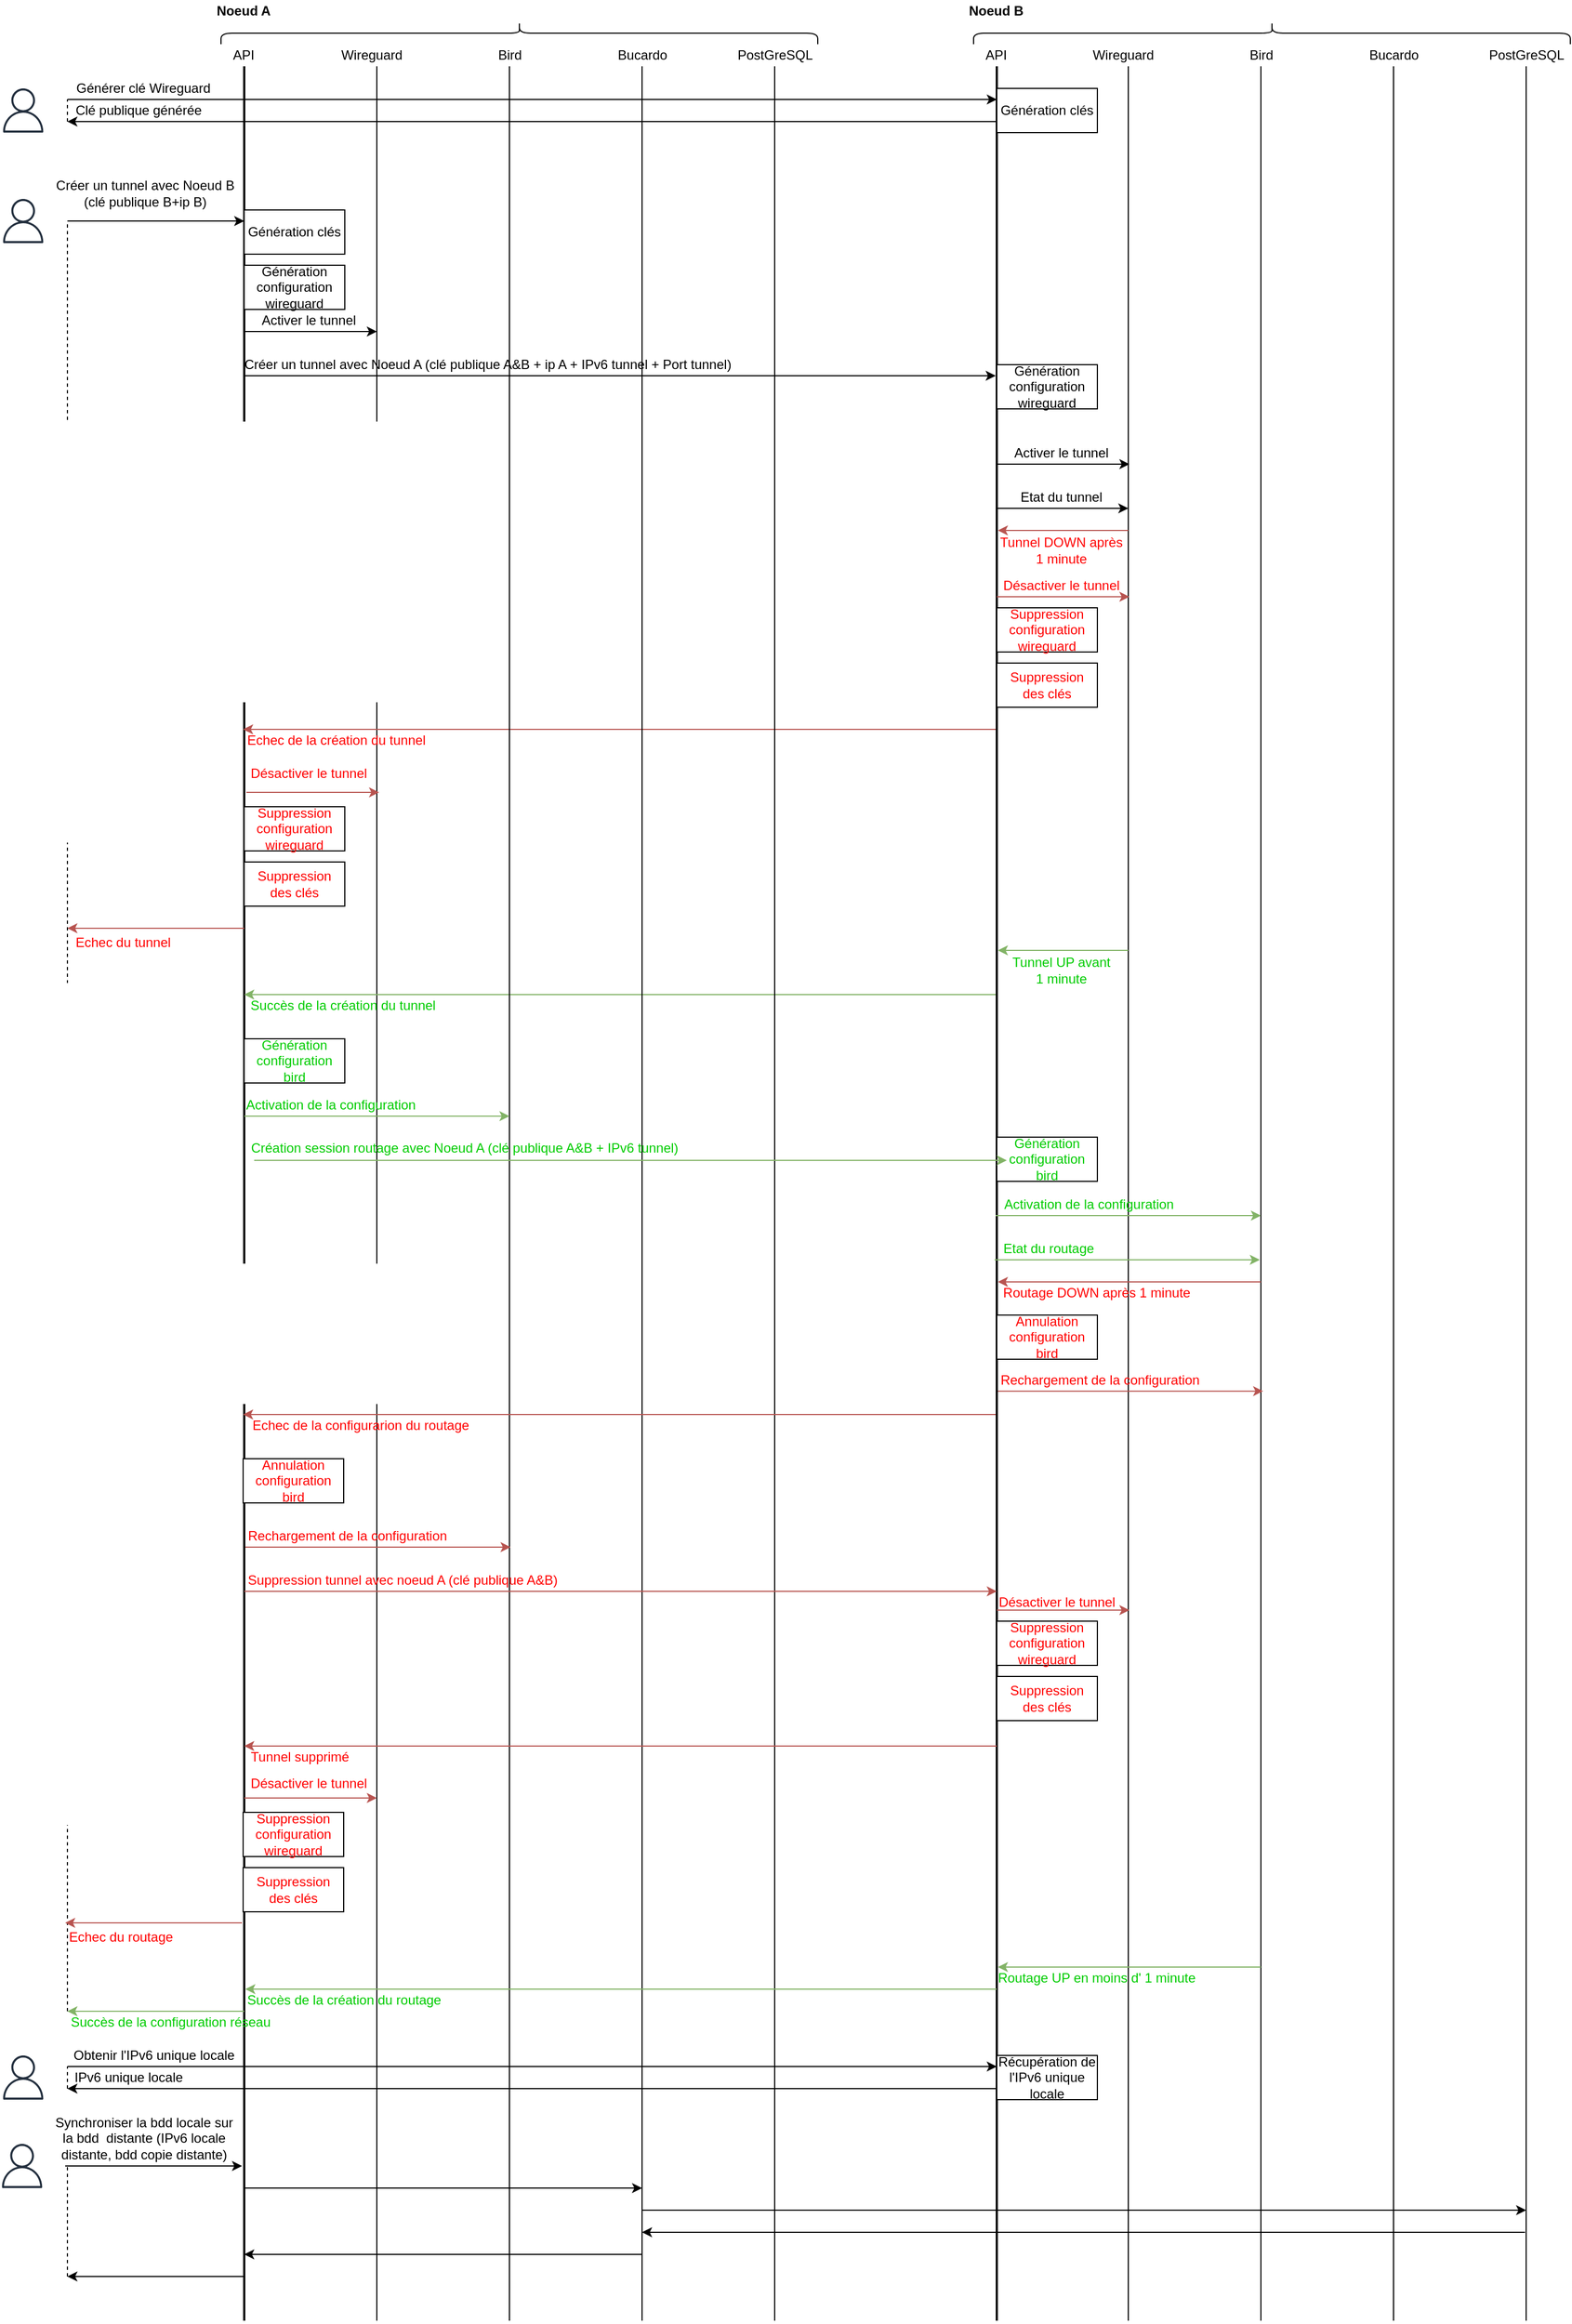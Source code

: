 <mxfile version="13.0.3" type="device"><diagram id="GiLs4CLbzADWT01XHsfX" name="Page-1"><mxGraphModel dx="813" dy="470" grid="1" gridSize="10" guides="1" tooltips="1" connect="1" arrows="1" fold="1" page="1" pageScale="1" pageWidth="827" pageHeight="1169" math="0" shadow="0"><root><mxCell id="0"/><mxCell id="1" parent="0"/><mxCell id="djgtZ-Qn1NAcU32r5bWl-1" value="" style="endArrow=none;html=1;fontSize=12;strokeWidth=2;" parent="1" edge="1"><mxGeometry width="50" height="50" relative="1" as="geometry"><mxPoint x="240" y="2240" as="sourcePoint"/><mxPoint x="240" y="200" as="targetPoint"/></mxGeometry></mxCell><mxCell id="djgtZ-Qn1NAcU32r5bWl-2" value="Noeud A" style="text;html=1;align=center;verticalAlign=middle;resizable=0;points=[];autosize=1;fontStyle=1" parent="1" vertex="1"><mxGeometry x="209" y="140" width="60" height="20" as="geometry"/></mxCell><mxCell id="djgtZ-Qn1NAcU32r5bWl-4" value="" style="outlineConnect=0;fontColor=#232F3E;gradientColor=none;fillColor=#232F3E;strokeColor=none;dashed=0;verticalLabelPosition=bottom;verticalAlign=top;align=center;html=1;fontSize=12;fontStyle=0;aspect=fixed;pointerEvents=1;shape=mxgraph.aws4.user;" parent="1" vertex="1"><mxGeometry x="20" y="220" width="40" height="40" as="geometry"/></mxCell><mxCell id="djgtZ-Qn1NAcU32r5bWl-5" value="" style="endArrow=classic;html=1;entryX=0;entryY=0.25;entryDx=0;entryDy=0;" parent="1" target="WnvkCEBikLJBzaFUXeIz-7" edge="1"><mxGeometry width="50" height="50" relative="1" as="geometry"><mxPoint x="80" y="230" as="sourcePoint"/><mxPoint x="520" y="230" as="targetPoint"/></mxGeometry></mxCell><mxCell id="djgtZ-Qn1NAcU32r5bWl-6" value="" style="endArrow=none;html=1;strokeWidth=2;" parent="1" edge="1"><mxGeometry width="50" height="50" relative="1" as="geometry"><mxPoint x="921" y="2240" as="sourcePoint"/><mxPoint x="921" y="200" as="targetPoint"/></mxGeometry></mxCell><mxCell id="djgtZ-Qn1NAcU32r5bWl-7" value="Noeud B" style="text;html=1;align=center;verticalAlign=middle;resizable=0;points=[];autosize=1;fontStyle=1" parent="1" vertex="1"><mxGeometry x="890" y="140" width="60" height="20" as="geometry"/></mxCell><mxCell id="djgtZ-Qn1NAcU32r5bWl-9" value="" style="shape=curlyBracket;whiteSpace=wrap;html=1;rounded=1;rotation=90;" parent="1" vertex="1"><mxGeometry x="479" y="-100" width="20" height="540" as="geometry"/></mxCell><mxCell id="djgtZ-Qn1NAcU32r5bWl-10" value="" style="shape=curlyBracket;whiteSpace=wrap;html=1;rounded=1;rotation=90;" parent="1" vertex="1"><mxGeometry x="1160" y="-100" width="20" height="540" as="geometry"/></mxCell><mxCell id="djgtZ-Qn1NAcU32r5bWl-11" value="API" style="text;html=1;align=center;verticalAlign=middle;resizable=0;points=[];autosize=1;fontSize=12;fontStyle=0" parent="1" vertex="1"><mxGeometry x="224" y="180" width="30" height="20" as="geometry"/></mxCell><mxCell id="djgtZ-Qn1NAcU32r5bWl-12" value="API" style="text;html=1;align=center;verticalAlign=middle;resizable=0;points=[];autosize=1;fontSize=12;fontStyle=0" parent="1" vertex="1"><mxGeometry x="905" y="180" width="30" height="20" as="geometry"/></mxCell><mxCell id="WnvkCEBikLJBzaFUXeIz-1" value="Générer clé Wireguard&amp;nbsp;" style="text;html=1;align=center;verticalAlign=middle;resizable=0;points=[];autosize=1;" parent="1" vertex="1"><mxGeometry x="80" y="210" width="140" height="20" as="geometry"/></mxCell><mxCell id="WnvkCEBikLJBzaFUXeIz-2" value="" style="endArrow=classic;html=1;" parent="1" edge="1"><mxGeometry width="50" height="50" relative="1" as="geometry"><mxPoint x="920" y="250" as="sourcePoint"/><mxPoint x="80" y="250" as="targetPoint"/></mxGeometry></mxCell><mxCell id="WnvkCEBikLJBzaFUXeIz-3" value="Clé publique générée" style="text;html=1;align=center;verticalAlign=middle;resizable=0;points=[];autosize=1;" parent="1" vertex="1"><mxGeometry x="79" y="230" width="130" height="20" as="geometry"/></mxCell><mxCell id="WnvkCEBikLJBzaFUXeIz-4" value="" style="outlineConnect=0;fontColor=#232F3E;gradientColor=none;fillColor=#232F3E;strokeColor=none;dashed=0;verticalLabelPosition=bottom;verticalAlign=top;align=center;html=1;fontSize=12;fontStyle=0;aspect=fixed;pointerEvents=1;shape=mxgraph.aws4.user;" parent="1" vertex="1"><mxGeometry x="20" y="320" width="40" height="40" as="geometry"/></mxCell><mxCell id="WnvkCEBikLJBzaFUXeIz-5" value="" style="endArrow=classic;html=1;" parent="1" edge="1"><mxGeometry width="50" height="50" relative="1" as="geometry"><mxPoint x="80" y="340" as="sourcePoint"/><mxPoint x="240" y="340" as="targetPoint"/></mxGeometry></mxCell><mxCell id="WnvkCEBikLJBzaFUXeIz-6" value="Créer un tunnel avec Noeud B&lt;br&gt;(clé publique B+ip B)" style="text;html=1;align=center;verticalAlign=middle;resizable=0;points=[];autosize=1;" parent="1" vertex="1"><mxGeometry x="60" y="300" width="180" height="30" as="geometry"/></mxCell><mxCell id="WnvkCEBikLJBzaFUXeIz-7" value="Génération clés" style="rounded=0;whiteSpace=wrap;html=1;" parent="1" vertex="1"><mxGeometry x="921" y="220" width="91" height="40" as="geometry"/></mxCell><mxCell id="WnvkCEBikLJBzaFUXeIz-10" value="Génération clés" style="rounded=0;whiteSpace=wrap;html=1;" parent="1" vertex="1"><mxGeometry x="240" y="330" width="91" height="40" as="geometry"/></mxCell><mxCell id="WnvkCEBikLJBzaFUXeIz-12" value="" style="endArrow=none;html=1;fontSize=12;strokeWidth=1;" parent="1" edge="1"><mxGeometry width="50" height="50" relative="1" as="geometry"><mxPoint x="360" y="2240" as="sourcePoint"/><mxPoint x="360" y="200" as="targetPoint"/></mxGeometry></mxCell><mxCell id="WnvkCEBikLJBzaFUXeIz-13" value="Génération configuration wireguard" style="rounded=0;whiteSpace=wrap;html=1;" parent="1" vertex="1"><mxGeometry x="240" y="380" width="91" height="40" as="geometry"/></mxCell><mxCell id="WnvkCEBikLJBzaFUXeIz-14" value="Wireguard" style="text;html=1;align=center;verticalAlign=middle;resizable=0;points=[];autosize=1;" parent="1" vertex="1"><mxGeometry x="320" y="180" width="70" height="20" as="geometry"/></mxCell><mxCell id="WnvkCEBikLJBzaFUXeIz-15" value="" style="endArrow=classic;html=1;strokeWidth=1;" parent="1" edge="1"><mxGeometry width="50" height="50" relative="1" as="geometry"><mxPoint x="240" y="440" as="sourcePoint"/><mxPoint x="360" y="440" as="targetPoint"/></mxGeometry></mxCell><mxCell id="WnvkCEBikLJBzaFUXeIz-16" value="Activer le tunnel" style="text;html=1;align=center;verticalAlign=middle;resizable=0;points=[];autosize=1;" parent="1" vertex="1"><mxGeometry x="248" y="420" width="100" height="20" as="geometry"/></mxCell><mxCell id="WnvkCEBikLJBzaFUXeIz-17" value="" style="endArrow=classic;html=1;strokeWidth=1;" parent="1" edge="1"><mxGeometry width="50" height="50" relative="1" as="geometry"><mxPoint x="241" y="480" as="sourcePoint"/><mxPoint x="920" y="480" as="targetPoint"/></mxGeometry></mxCell><mxCell id="WnvkCEBikLJBzaFUXeIz-18" value="Créer un tunnel avec Noeud A (clé publique A&amp;amp;B + ip A + IPv6 tunnel + Port tunnel)" style="text;html=1;align=center;verticalAlign=middle;resizable=0;points=[];autosize=1;" parent="1" vertex="1"><mxGeometry x="230" y="460" width="460" height="20" as="geometry"/></mxCell><mxCell id="WnvkCEBikLJBzaFUXeIz-19" value="Génération configuration wireguard" style="rounded=0;whiteSpace=wrap;html=1;" parent="1" vertex="1"><mxGeometry x="921" y="470" width="91" height="40" as="geometry"/></mxCell><mxCell id="WnvkCEBikLJBzaFUXeIz-20" value="" style="endArrow=classic;html=1;strokeWidth=1;" parent="1" edge="1"><mxGeometry width="50" height="50" relative="1" as="geometry"><mxPoint x="921" y="560" as="sourcePoint"/><mxPoint x="1041" y="560" as="targetPoint"/></mxGeometry></mxCell><mxCell id="WnvkCEBikLJBzaFUXeIz-21" value="Activer le tunnel" style="text;html=1;align=center;verticalAlign=middle;resizable=0;points=[];autosize=1;" parent="1" vertex="1"><mxGeometry x="929" y="540" width="100" height="20" as="geometry"/></mxCell><mxCell id="WnvkCEBikLJBzaFUXeIz-23" value="" style="endArrow=none;html=1;fontSize=12;strokeWidth=1;" parent="1" edge="1"><mxGeometry width="50" height="50" relative="1" as="geometry"><mxPoint x="1040" y="2240" as="sourcePoint"/><mxPoint x="1040" y="200" as="targetPoint"/></mxGeometry></mxCell><mxCell id="WnvkCEBikLJBzaFUXeIz-24" value="Wireguard" style="text;html=1;align=center;verticalAlign=middle;resizable=0;points=[];autosize=1;" parent="1" vertex="1"><mxGeometry x="1000" y="180" width="70" height="20" as="geometry"/></mxCell><mxCell id="WnvkCEBikLJBzaFUXeIz-25" value="" style="endArrow=classic;html=1;strokeWidth=1;" parent="1" edge="1"><mxGeometry width="50" height="50" relative="1" as="geometry"><mxPoint x="921" y="600" as="sourcePoint"/><mxPoint x="1040" y="600" as="targetPoint"/></mxGeometry></mxCell><mxCell id="WnvkCEBikLJBzaFUXeIz-26" value="Etat du tunnel" style="text;html=1;align=center;verticalAlign=middle;resizable=0;points=[];autosize=1;" parent="1" vertex="1"><mxGeometry x="934" y="580" width="90" height="20" as="geometry"/></mxCell><mxCell id="WnvkCEBikLJBzaFUXeIz-27" value="" style="endArrow=classic;html=1;strokeWidth=1;fillColor=#f8cecc;strokeColor=#b85450;" parent="1" edge="1"><mxGeometry width="50" height="50" relative="1" as="geometry"><mxPoint x="1040" y="620" as="sourcePoint"/><mxPoint x="922" y="620" as="targetPoint"/></mxGeometry></mxCell><mxCell id="WnvkCEBikLJBzaFUXeIz-28" value="Tunnel DOWN après&lt;br&gt;1 minute" style="text;html=1;align=center;verticalAlign=middle;resizable=0;points=[];autosize=1;fontColor=#FF0000;" parent="1" vertex="1"><mxGeometry x="914" y="623" width="130" height="30" as="geometry"/></mxCell><mxCell id="WnvkCEBikLJBzaFUXeIz-30" value="&lt;font color=&quot;#ff0000&quot;&gt;Suppression configuration wireguard&lt;/font&gt;" style="rounded=0;whiteSpace=wrap;html=1;" parent="1" vertex="1"><mxGeometry x="921" y="690" width="91" height="40" as="geometry"/></mxCell><mxCell id="WnvkCEBikLJBzaFUXeIz-31" value="" style="endArrow=classic;html=1;strokeWidth=1;fillColor=#f8cecc;strokeColor=#b85450;" parent="1" edge="1"><mxGeometry width="50" height="50" relative="1" as="geometry"><mxPoint x="921" y="680" as="sourcePoint"/><mxPoint x="1041" y="680" as="targetPoint"/></mxGeometry></mxCell><mxCell id="WnvkCEBikLJBzaFUXeIz-32" value="Désactiver le tunnel" style="text;html=1;align=center;verticalAlign=middle;resizable=0;points=[];autosize=1;fontColor=#FF0000;" parent="1" vertex="1"><mxGeometry x="919" y="660" width="120" height="20" as="geometry"/></mxCell><mxCell id="WnvkCEBikLJBzaFUXeIz-34" value="" style="endArrow=classic;html=1;strokeWidth=1;fontColor=#FF0000;fillColor=#f8cecc;strokeColor=#b85450;" parent="1" edge="1"><mxGeometry width="50" height="50" relative="1" as="geometry"><mxPoint x="920" y="800" as="sourcePoint"/><mxPoint x="239" y="800" as="targetPoint"/></mxGeometry></mxCell><mxCell id="WnvkCEBikLJBzaFUXeIz-35" value="Echec de la création du tunnel" style="text;html=1;align=center;verticalAlign=middle;resizable=0;points=[];autosize=1;fontColor=#FF0000;" parent="1" vertex="1"><mxGeometry x="233" y="800" width="180" height="20" as="geometry"/></mxCell><mxCell id="WnvkCEBikLJBzaFUXeIz-37" value="" style="endArrow=none;dashed=1;html=1;strokeWidth=1;fontColor=#FF0000;exitX=0.035;exitY=0;exitDx=0;exitDy=0;exitPerimeter=0;" parent="1" source="WnvkCEBikLJBzaFUXeIz-105" edge="1"><mxGeometry width="50" height="50" relative="1" as="geometry"><mxPoint x="80" y="2002.353" as="sourcePoint"/><mxPoint x="80" y="340" as="targetPoint"/></mxGeometry></mxCell><mxCell id="WnvkCEBikLJBzaFUXeIz-38" value="" style="endArrow=none;dashed=1;html=1;strokeWidth=1;fontColor=#FF0000;" parent="1" edge="1"><mxGeometry width="50" height="50" relative="1" as="geometry"><mxPoint x="80" y="250" as="sourcePoint"/><mxPoint x="80" y="230" as="targetPoint"/></mxGeometry></mxCell><mxCell id="WnvkCEBikLJBzaFUXeIz-40" value="&lt;font color=&quot;#ff0000&quot;&gt;Suppression des clés&lt;/font&gt;" style="rounded=0;whiteSpace=wrap;html=1;" parent="1" vertex="1"><mxGeometry x="921" y="740" width="91" height="40" as="geometry"/></mxCell><mxCell id="WnvkCEBikLJBzaFUXeIz-41" value="" style="endArrow=classic;html=1;strokeWidth=1;fillColor=#f8cecc;strokeColor=#b85450;" parent="1" edge="1"><mxGeometry width="50" height="50" relative="1" as="geometry"><mxPoint x="242" y="857" as="sourcePoint"/><mxPoint x="362" y="857" as="targetPoint"/></mxGeometry></mxCell><mxCell id="WnvkCEBikLJBzaFUXeIz-42" value="Désactiver le tunnel" style="text;html=1;align=center;verticalAlign=middle;resizable=0;points=[];autosize=1;fontColor=#FF0000;" parent="1" vertex="1"><mxGeometry x="238" y="830" width="120" height="20" as="geometry"/></mxCell><mxCell id="WnvkCEBikLJBzaFUXeIz-43" value="&lt;font color=&quot;#ff0000&quot;&gt;Suppression configuration wireguard&lt;/font&gt;" style="rounded=0;whiteSpace=wrap;html=1;" parent="1" vertex="1"><mxGeometry x="240" y="870" width="91" height="40" as="geometry"/></mxCell><mxCell id="WnvkCEBikLJBzaFUXeIz-44" value="&lt;font color=&quot;#ff0000&quot;&gt;Suppression des clés&lt;/font&gt;" style="rounded=0;whiteSpace=wrap;html=1;" parent="1" vertex="1"><mxGeometry x="240" y="920" width="91" height="40" as="geometry"/></mxCell><mxCell id="WnvkCEBikLJBzaFUXeIz-45" value="" style="endArrow=classic;html=1;strokeWidth=1;fontColor=#FF0000;fillColor=#f8cecc;strokeColor=#b85450;" parent="1" edge="1"><mxGeometry width="50" height="50" relative="1" as="geometry"><mxPoint x="240" y="980" as="sourcePoint"/><mxPoint x="80" y="980" as="targetPoint"/></mxGeometry></mxCell><mxCell id="WnvkCEBikLJBzaFUXeIz-46" value="Echec du tunnel" style="text;html=1;align=center;verticalAlign=middle;resizable=0;points=[];autosize=1;fontColor=#FF0000;" parent="1" vertex="1"><mxGeometry x="80" y="983" width="100" height="20" as="geometry"/></mxCell><mxCell id="WnvkCEBikLJBzaFUXeIz-47" value="" style="endArrow=classic;html=1;strokeWidth=1;fillColor=#d5e8d4;strokeColor=#82b366;" parent="1" edge="1"><mxGeometry width="50" height="50" relative="1" as="geometry"><mxPoint x="1040" y="1000" as="sourcePoint"/><mxPoint x="922" y="1000" as="targetPoint"/></mxGeometry></mxCell><mxCell id="WnvkCEBikLJBzaFUXeIz-48" value="Tunnel UP avant&lt;br&gt;1 minute" style="text;html=1;align=center;verticalAlign=middle;resizable=0;points=[];autosize=1;fontColor=#00CC00;" parent="1" vertex="1"><mxGeometry x="929" y="1003" width="100" height="30" as="geometry"/></mxCell><mxCell id="WnvkCEBikLJBzaFUXeIz-49" value="" style="endArrow=classic;html=1;strokeWidth=1;fillColor=#d5e8d4;strokeColor=#82b366;" parent="1" edge="1"><mxGeometry width="50" height="50" relative="1" as="geometry"><mxPoint x="920" y="1040" as="sourcePoint"/><mxPoint x="240" y="1040" as="targetPoint"/></mxGeometry></mxCell><mxCell id="WnvkCEBikLJBzaFUXeIz-50" value="Succès de la création du tunnel" style="text;html=1;align=center;verticalAlign=middle;resizable=0;points=[];autosize=1;fontColor=#00CC00;" parent="1" vertex="1"><mxGeometry x="239" y="1040" width="180" height="20" as="geometry"/></mxCell><mxCell id="WnvkCEBikLJBzaFUXeIz-51" value="" style="endArrow=none;html=1;fontSize=12;strokeWidth=1;" parent="1" edge="1"><mxGeometry width="50" height="50" relative="1" as="geometry"><mxPoint x="480" y="2240" as="sourcePoint"/><mxPoint x="480" y="200" as="targetPoint"/></mxGeometry></mxCell><mxCell id="WnvkCEBikLJBzaFUXeIz-52" value="Bird" style="text;html=1;align=center;verticalAlign=middle;resizable=0;points=[];autosize=1;" parent="1" vertex="1"><mxGeometry x="460" y="180" width="40" height="20" as="geometry"/></mxCell><mxCell id="WnvkCEBikLJBzaFUXeIz-53" value="" style="endArrow=none;html=1;fontSize=12;strokeWidth=1;" parent="1" edge="1"><mxGeometry width="50" height="50" relative="1" as="geometry"><mxPoint x="600" y="2240" as="sourcePoint"/><mxPoint x="600" y="200" as="targetPoint"/></mxGeometry></mxCell><mxCell id="WnvkCEBikLJBzaFUXeIz-54" value="Bucardo" style="text;html=1;align=center;verticalAlign=middle;resizable=0;points=[];autosize=1;" parent="1" vertex="1"><mxGeometry x="570" y="180" width="60" height="20" as="geometry"/></mxCell><mxCell id="WnvkCEBikLJBzaFUXeIz-55" value="" style="endArrow=none;html=1;fontSize=12;strokeWidth=1;" parent="1" edge="1"><mxGeometry width="50" height="50" relative="1" as="geometry"><mxPoint x="720" y="2240" as="sourcePoint"/><mxPoint x="720" y="200" as="targetPoint"/></mxGeometry></mxCell><mxCell id="WnvkCEBikLJBzaFUXeIz-56" value="PostGreSQL" style="text;html=1;align=center;verticalAlign=middle;resizable=0;points=[];autosize=1;" parent="1" vertex="1"><mxGeometry x="680" y="180" width="80" height="20" as="geometry"/></mxCell><mxCell id="WnvkCEBikLJBzaFUXeIz-57" value="" style="endArrow=none;html=1;fontSize=12;strokeWidth=1;" parent="1" edge="1"><mxGeometry width="50" height="50" relative="1" as="geometry"><mxPoint x="1160" y="2240" as="sourcePoint"/><mxPoint x="1160" y="200" as="targetPoint"/></mxGeometry></mxCell><mxCell id="WnvkCEBikLJBzaFUXeIz-58" value="Bird" style="text;html=1;align=center;verticalAlign=middle;resizable=0;points=[];autosize=1;" parent="1" vertex="1"><mxGeometry x="1140" y="180" width="40" height="20" as="geometry"/></mxCell><mxCell id="WnvkCEBikLJBzaFUXeIz-59" value="" style="endArrow=none;html=1;fontSize=12;strokeWidth=1;" parent="1" edge="1"><mxGeometry width="50" height="50" relative="1" as="geometry"><mxPoint x="1280" y="2240" as="sourcePoint"/><mxPoint x="1280" y="200" as="targetPoint"/></mxGeometry></mxCell><mxCell id="WnvkCEBikLJBzaFUXeIz-60" value="Bucardo" style="text;html=1;align=center;verticalAlign=middle;resizable=0;points=[];autosize=1;" parent="1" vertex="1"><mxGeometry x="1250" y="180" width="60" height="20" as="geometry"/></mxCell><mxCell id="WnvkCEBikLJBzaFUXeIz-61" value="" style="endArrow=none;html=1;fontSize=12;strokeWidth=1;" parent="1" edge="1"><mxGeometry width="50" height="50" relative="1" as="geometry"><mxPoint x="1400" y="2240" as="sourcePoint"/><mxPoint x="1400" y="200" as="targetPoint"/></mxGeometry></mxCell><mxCell id="WnvkCEBikLJBzaFUXeIz-62" value="PostGreSQL" style="text;html=1;align=center;verticalAlign=middle;resizable=0;points=[];autosize=1;" parent="1" vertex="1"><mxGeometry x="1360" y="180" width="80" height="20" as="geometry"/></mxCell><mxCell id="WnvkCEBikLJBzaFUXeIz-63" value="Génération configuration bird" style="rounded=0;whiteSpace=wrap;html=1;fontColor=#00CC00;" parent="1" vertex="1"><mxGeometry x="240" y="1080" width="91" height="40" as="geometry"/></mxCell><mxCell id="WnvkCEBikLJBzaFUXeIz-64" value="" style="endArrow=classic;html=1;strokeWidth=1;fontColor=#00CC00;fillColor=#d5e8d4;strokeColor=#82b366;" parent="1" edge="1"><mxGeometry width="50" height="50" relative="1" as="geometry"><mxPoint x="240" y="1150" as="sourcePoint"/><mxPoint x="480" y="1150" as="targetPoint"/><Array as="points"><mxPoint x="360" y="1150"/></Array></mxGeometry></mxCell><mxCell id="WnvkCEBikLJBzaFUXeIz-65" value="Activation de la configuration" style="text;html=1;align=center;verticalAlign=middle;resizable=0;points=[];autosize=1;fontColor=#00CC00;" parent="1" vertex="1"><mxGeometry x="233" y="1130" width="170" height="20" as="geometry"/></mxCell><mxCell id="WnvkCEBikLJBzaFUXeIz-67" value="" style="endArrow=classic;html=1;strokeWidth=1;fontColor=#00CC00;fillColor=#f8cecc;strokeColor=#b85450;" parent="1" edge="1"><mxGeometry width="50" height="50" relative="1" as="geometry"><mxPoint x="240" y="1580" as="sourcePoint"/><mxPoint x="921" y="1580" as="targetPoint"/><Array as="points"><mxPoint x="360" y="1580"/></Array></mxGeometry></mxCell><mxCell id="WnvkCEBikLJBzaFUXeIz-68" value="Création session routage avec Noeud A (clé publique A&amp;amp;B + IPv6 tunnel)" style="text;html=1;align=center;verticalAlign=middle;resizable=0;points=[];autosize=1;fontColor=#00CC00;" parent="1" vertex="1"><mxGeometry x="239" y="1169" width="400" height="20" as="geometry"/></mxCell><mxCell id="WnvkCEBikLJBzaFUXeIz-69" value="Génération configuration bird" style="rounded=0;whiteSpace=wrap;html=1;fontColor=#00CC00;" parent="1" vertex="1"><mxGeometry x="921" y="1169" width="91" height="40" as="geometry"/></mxCell><mxCell id="WnvkCEBikLJBzaFUXeIz-70" value="" style="endArrow=classic;html=1;strokeWidth=1;fontColor=#00CC00;fillColor=#d5e8d4;strokeColor=#82b366;" parent="1" edge="1"><mxGeometry width="50" height="50" relative="1" as="geometry"><mxPoint x="920" y="1240" as="sourcePoint"/><mxPoint x="1160" y="1240" as="targetPoint"/><Array as="points"><mxPoint x="1040" y="1240"/></Array></mxGeometry></mxCell><mxCell id="WnvkCEBikLJBzaFUXeIz-71" value="Activation de la configuration" style="text;html=1;align=center;verticalAlign=middle;resizable=0;points=[];autosize=1;fontColor=#00CC00;" parent="1" vertex="1"><mxGeometry x="919" y="1220" width="170" height="20" as="geometry"/></mxCell><mxCell id="WnvkCEBikLJBzaFUXeIz-72" value="Etat du routage" style="text;html=1;align=left;verticalAlign=middle;resizable=0;points=[];autosize=1;fontColor=#00CC00;" parent="1" vertex="1"><mxGeometry x="925" y="1260" width="100" height="20" as="geometry"/></mxCell><mxCell id="WnvkCEBikLJBzaFUXeIz-73" value="" style="endArrow=classic;html=1;strokeWidth=1;fontColor=#00CC00;fillColor=#d5e8d4;strokeColor=#82b366;" parent="1" edge="1"><mxGeometry width="50" height="50" relative="1" as="geometry"><mxPoint x="919" y="1280" as="sourcePoint"/><mxPoint x="1159.0" y="1280" as="targetPoint"/><Array as="points"><mxPoint x="1039" y="1280"/></Array></mxGeometry></mxCell><mxCell id="WnvkCEBikLJBzaFUXeIz-75" value="" style="endArrow=classic;html=1;strokeWidth=1;fillColor=#f8cecc;strokeColor=#b85450;" parent="1" edge="1"><mxGeometry width="50" height="50" relative="1" as="geometry"><mxPoint x="1160" y="1300" as="sourcePoint"/><mxPoint x="922" y="1300" as="targetPoint"/></mxGeometry></mxCell><mxCell id="WnvkCEBikLJBzaFUXeIz-76" value="Routage DOWN après 1 minute" style="text;html=1;align=center;verticalAlign=middle;resizable=0;points=[];autosize=1;fontColor=#FF0000;" parent="1" vertex="1"><mxGeometry x="921" y="1300" width="180" height="20" as="geometry"/></mxCell><mxCell id="WnvkCEBikLJBzaFUXeIz-77" value="&lt;font color=&quot;#ff0000&quot;&gt;Annulation configuration bird&lt;/font&gt;" style="rounded=0;whiteSpace=wrap;html=1;" parent="1" vertex="1"><mxGeometry x="921" y="1330" width="91" height="40" as="geometry"/></mxCell><mxCell id="WnvkCEBikLJBzaFUXeIz-78" value="" style="endArrow=classic;html=1;strokeWidth=1;fontColor=#FF0000;fillColor=#f8cecc;strokeColor=#b85450;" parent="1" edge="1"><mxGeometry width="50" height="50" relative="1" as="geometry"><mxPoint x="920" y="1420" as="sourcePoint"/><mxPoint x="239" y="1420" as="targetPoint"/></mxGeometry></mxCell><mxCell id="WnvkCEBikLJBzaFUXeIz-79" value="Echec de la configurarion du routage" style="text;html=1;align=center;verticalAlign=middle;resizable=0;points=[];autosize=1;fontColor=#FF0000;" parent="1" vertex="1"><mxGeometry x="240" y="1420" width="210" height="20" as="geometry"/></mxCell><mxCell id="WnvkCEBikLJBzaFUXeIz-80" value="" style="endArrow=classic;html=1;strokeWidth=1;fontColor=#00CC00;fillColor=#f8cecc;strokeColor=#b85450;" parent="1" edge="1"><mxGeometry width="50" height="50" relative="1" as="geometry"><mxPoint x="922" y="1398.82" as="sourcePoint"/><mxPoint x="1162.0" y="1398.82" as="targetPoint"/><Array as="points"><mxPoint x="1042" y="1398.82"/></Array></mxGeometry></mxCell><mxCell id="WnvkCEBikLJBzaFUXeIz-81" value="&lt;font color=&quot;#ff0000&quot;&gt;Rechargement de la configuration&lt;/font&gt;" style="text;html=1;align=center;verticalAlign=middle;resizable=0;points=[];autosize=1;fontColor=#00CC00;" parent="1" vertex="1"><mxGeometry x="914" y="1378.82" width="200" height="20" as="geometry"/></mxCell><mxCell id="WnvkCEBikLJBzaFUXeIz-82" value="&lt;font color=&quot;#ff0000&quot;&gt;Annulation configuration bird&lt;/font&gt;" style="rounded=0;whiteSpace=wrap;html=1;" parent="1" vertex="1"><mxGeometry x="239" y="1460" width="91" height="40" as="geometry"/></mxCell><mxCell id="WnvkCEBikLJBzaFUXeIz-83" value="" style="endArrow=classic;html=1;strokeWidth=1;fontColor=#00CC00;fillColor=#f8cecc;strokeColor=#b85450;" parent="1" edge="1"><mxGeometry width="50" height="50" relative="1" as="geometry"><mxPoint x="241" y="1540.0" as="sourcePoint"/><mxPoint x="481.0" y="1540.0" as="targetPoint"/><Array as="points"><mxPoint x="361" y="1540"/></Array></mxGeometry></mxCell><mxCell id="WnvkCEBikLJBzaFUXeIz-84" value="&lt;font color=&quot;#ff0000&quot;&gt;Rechargement de la configuration&lt;/font&gt;" style="text;html=1;align=center;verticalAlign=middle;resizable=0;points=[];autosize=1;fontColor=#00CC00;" parent="1" vertex="1"><mxGeometry x="233" y="1520" width="200" height="20" as="geometry"/></mxCell><mxCell id="WnvkCEBikLJBzaFUXeIz-85" value="" style="endArrow=classic;html=1;strokeWidth=1;fontColor=#00CC00;fillColor=#d5e8d4;strokeColor=#82b366;" parent="1" edge="1"><mxGeometry width="50" height="50" relative="1" as="geometry"><mxPoint x="249" y="1190" as="sourcePoint"/><mxPoint x="930" y="1190" as="targetPoint"/><Array as="points"><mxPoint x="369" y="1190"/></Array></mxGeometry></mxCell><mxCell id="WnvkCEBikLJBzaFUXeIz-86" value="&lt;font color=&quot;#ff0000&quot;&gt;Suppression tunnel avec noeud A (clé publique A&amp;amp;B)&lt;/font&gt;" style="text;html=1;align=center;verticalAlign=middle;resizable=0;points=[];autosize=1;fontColor=#00CC00;" parent="1" vertex="1"><mxGeometry x="233" y="1560" width="300" height="20" as="geometry"/></mxCell><mxCell id="WnvkCEBikLJBzaFUXeIz-88" value="&lt;font color=&quot;#ff0000&quot;&gt;Suppression configuration wireguard&lt;/font&gt;" style="rounded=0;whiteSpace=wrap;html=1;" parent="1" vertex="1"><mxGeometry x="921" y="1607" width="91" height="40" as="geometry"/></mxCell><mxCell id="WnvkCEBikLJBzaFUXeIz-89" value="" style="endArrow=classic;html=1;strokeWidth=1;fillColor=#f8cecc;strokeColor=#b85450;" parent="1" edge="1"><mxGeometry width="50" height="50" relative="1" as="geometry"><mxPoint x="921" y="1597" as="sourcePoint"/><mxPoint x="1041" y="1597" as="targetPoint"/></mxGeometry></mxCell><mxCell id="WnvkCEBikLJBzaFUXeIz-90" value="Désactiver le tunnel" style="text;html=1;align=center;verticalAlign=middle;resizable=0;points=[];autosize=1;fontColor=#FF0000;" parent="1" vertex="1"><mxGeometry x="915" y="1580" width="120" height="20" as="geometry"/></mxCell><mxCell id="WnvkCEBikLJBzaFUXeIz-91" value="&lt;font color=&quot;#ff0000&quot;&gt;Suppression des clés&lt;/font&gt;" style="rounded=0;whiteSpace=wrap;html=1;" parent="1" vertex="1"><mxGeometry x="921" y="1657" width="91" height="40" as="geometry"/></mxCell><mxCell id="WnvkCEBikLJBzaFUXeIz-92" value="" style="endArrow=classic;html=1;strokeWidth=1;fontColor=#FF0000;fillColor=#f8cecc;strokeColor=#b85450;" parent="1" edge="1"><mxGeometry width="50" height="50" relative="1" as="geometry"><mxPoint x="921" y="1720" as="sourcePoint"/><mxPoint x="240" y="1720" as="targetPoint"/></mxGeometry></mxCell><mxCell id="WnvkCEBikLJBzaFUXeIz-93" value="Tunnel supprimé" style="text;html=1;align=center;verticalAlign=middle;resizable=0;points=[];autosize=1;fontColor=#FF0000;" parent="1" vertex="1"><mxGeometry x="240" y="1720" width="100" height="20" as="geometry"/></mxCell><mxCell id="WnvkCEBikLJBzaFUXeIz-94" value="" style="endArrow=classic;html=1;strokeWidth=1;fillColor=#f8cecc;strokeColor=#b85450;" parent="1" edge="1"><mxGeometry width="50" height="50" relative="1" as="geometry"><mxPoint x="240" y="1767" as="sourcePoint"/><mxPoint x="360" y="1767" as="targetPoint"/></mxGeometry></mxCell><mxCell id="WnvkCEBikLJBzaFUXeIz-95" value="Désactiver le tunnel" style="text;html=1;align=center;verticalAlign=middle;resizable=0;points=[];autosize=1;fontColor=#FF0000;" parent="1" vertex="1"><mxGeometry x="238" y="1744" width="120" height="20" as="geometry"/></mxCell><mxCell id="WnvkCEBikLJBzaFUXeIz-96" value="&lt;font color=&quot;#ff0000&quot;&gt;Suppression configuration wireguard&lt;/font&gt;" style="rounded=0;whiteSpace=wrap;html=1;" parent="1" vertex="1"><mxGeometry x="239" y="1780" width="91" height="40" as="geometry"/></mxCell><mxCell id="WnvkCEBikLJBzaFUXeIz-97" value="&lt;font color=&quot;#ff0000&quot;&gt;Suppression des clés&lt;/font&gt;" style="rounded=0;whiteSpace=wrap;html=1;" parent="1" vertex="1"><mxGeometry x="239" y="1830" width="91" height="40" as="geometry"/></mxCell><mxCell id="WnvkCEBikLJBzaFUXeIz-98" value="" style="endArrow=classic;html=1;strokeWidth=1;fontColor=#FF0000;fillColor=#f8cecc;strokeColor=#b85450;" parent="1" edge="1"><mxGeometry width="50" height="50" relative="1" as="geometry"><mxPoint x="238" y="1880" as="sourcePoint"/><mxPoint x="78" y="1880" as="targetPoint"/></mxGeometry></mxCell><mxCell id="WnvkCEBikLJBzaFUXeIz-99" value="Echec du routage" style="text;html=1;align=center;verticalAlign=middle;resizable=0;points=[];autosize=1;fontColor=#FF0000;" parent="1" vertex="1"><mxGeometry x="73" y="1883" width="110" height="20" as="geometry"/></mxCell><mxCell id="WnvkCEBikLJBzaFUXeIz-100" value="" style="endArrow=classic;html=1;strokeWidth=1;fillColor=#d5e8d4;strokeColor=#82b366;" parent="1" edge="1"><mxGeometry width="50" height="50" relative="1" as="geometry"><mxPoint x="1160.0" y="1920" as="sourcePoint"/><mxPoint x="922" y="1920" as="targetPoint"/></mxGeometry></mxCell><mxCell id="WnvkCEBikLJBzaFUXeIz-101" value="&lt;font color=&quot;#00cc00&quot;&gt;Routage UP en moins d' 1 minute&lt;/font&gt;" style="text;html=1;align=center;verticalAlign=middle;resizable=0;points=[];autosize=1;fontColor=#FF0000;" parent="1" vertex="1"><mxGeometry x="916" y="1920" width="190" height="20" as="geometry"/></mxCell><mxCell id="WnvkCEBikLJBzaFUXeIz-102" value="" style="endArrow=classic;html=1;strokeWidth=1;fillColor=#d5e8d4;strokeColor=#82b366;" parent="1" edge="1"><mxGeometry width="50" height="50" relative="1" as="geometry"><mxPoint x="921.0" y="1940" as="sourcePoint"/><mxPoint x="241" y="1940" as="targetPoint"/></mxGeometry></mxCell><mxCell id="WnvkCEBikLJBzaFUXeIz-103" value="Succès de la création du routage" style="text;html=1;align=center;verticalAlign=middle;resizable=0;points=[];autosize=1;fontColor=#00CC00;" parent="1" vertex="1"><mxGeometry x="235" y="1940" width="190" height="20" as="geometry"/></mxCell><mxCell id="WnvkCEBikLJBzaFUXeIz-104" value="" style="endArrow=classic;html=1;strokeWidth=1;fontColor=#FF0000;fillColor=#d5e8d4;strokeColor=#82b366;" parent="1" edge="1"><mxGeometry width="50" height="50" relative="1" as="geometry"><mxPoint x="240" y="1960.0" as="sourcePoint"/><mxPoint x="80" y="1960.0" as="targetPoint"/></mxGeometry></mxCell><mxCell id="WnvkCEBikLJBzaFUXeIz-105" value="&lt;font color=&quot;#00cc00&quot;&gt;Succès de la configuration réseau&lt;/font&gt;" style="text;html=1;align=center;verticalAlign=middle;resizable=0;points=[];autosize=1;fontColor=#FF0000;" parent="1" vertex="1"><mxGeometry x="73" y="1960" width="200" height="20" as="geometry"/></mxCell><mxCell id="WnvkCEBikLJBzaFUXeIz-106" value="" style="outlineConnect=0;fontColor=#232F3E;gradientColor=none;fillColor=#232F3E;strokeColor=none;dashed=0;verticalLabelPosition=bottom;verticalAlign=top;align=center;html=1;fontSize=12;fontStyle=0;aspect=fixed;pointerEvents=1;shape=mxgraph.aws4.user;" parent="1" vertex="1"><mxGeometry x="20" y="2000" width="40" height="40" as="geometry"/></mxCell><mxCell id="WnvkCEBikLJBzaFUXeIz-107" value="" style="endArrow=classic;html=1;entryX=0;entryY=0.25;entryDx=0;entryDy=0;" parent="1" target="WnvkCEBikLJBzaFUXeIz-111" edge="1"><mxGeometry width="50" height="50" relative="1" as="geometry"><mxPoint x="80" y="2010" as="sourcePoint"/><mxPoint x="520" y="2010" as="targetPoint"/></mxGeometry></mxCell><mxCell id="WnvkCEBikLJBzaFUXeIz-108" value="Obtenir l'IPv6 unique locale" style="text;html=1;align=center;verticalAlign=middle;resizable=0;points=[];autosize=1;" parent="1" vertex="1"><mxGeometry x="78" y="1990" width="160" height="20" as="geometry"/></mxCell><mxCell id="WnvkCEBikLJBzaFUXeIz-109" value="" style="endArrow=classic;html=1;" parent="1" edge="1"><mxGeometry width="50" height="50" relative="1" as="geometry"><mxPoint x="920.0" y="2030" as="sourcePoint"/><mxPoint x="80" y="2030" as="targetPoint"/></mxGeometry></mxCell><mxCell id="WnvkCEBikLJBzaFUXeIz-110" value="IPv6 unique locale" style="text;html=1;align=center;verticalAlign=middle;resizable=0;points=[];autosize=1;" parent="1" vertex="1"><mxGeometry x="80" y="2010" width="110" height="20" as="geometry"/></mxCell><mxCell id="WnvkCEBikLJBzaFUXeIz-111" value="Récupération de l'IPv6 unique locale" style="rounded=0;whiteSpace=wrap;html=1;" parent="1" vertex="1"><mxGeometry x="921" y="2000" width="91" height="40" as="geometry"/></mxCell><mxCell id="WnvkCEBikLJBzaFUXeIz-112" value="" style="endArrow=none;dashed=1;html=1;strokeWidth=1;fontColor=#FF0000;" parent="1" edge="1"><mxGeometry width="50" height="50" relative="1" as="geometry"><mxPoint x="80" y="2030" as="sourcePoint"/><mxPoint x="80" y="2010" as="targetPoint"/></mxGeometry></mxCell><mxCell id="WnvkCEBikLJBzaFUXeIz-114" value="" style="outlineConnect=0;fontColor=#232F3E;gradientColor=none;fillColor=#232F3E;strokeColor=none;dashed=0;verticalLabelPosition=bottom;verticalAlign=top;align=center;html=1;fontSize=12;fontStyle=0;aspect=fixed;pointerEvents=1;shape=mxgraph.aws4.user;" parent="1" vertex="1"><mxGeometry x="19" y="2080" width="40" height="40" as="geometry"/></mxCell><mxCell id="WnvkCEBikLJBzaFUXeIz-115" value="" style="endArrow=classic;html=1;" parent="1" edge="1"><mxGeometry width="50" height="50" relative="1" as="geometry"><mxPoint x="78" y="2100" as="sourcePoint"/><mxPoint x="238" y="2100" as="targetPoint"/></mxGeometry></mxCell><mxCell id="WnvkCEBikLJBzaFUXeIz-116" value="Synchroniser la bdd locale sur &lt;br&gt;la bdd&amp;nbsp;&amp;nbsp;distante (IPv6 locale &lt;br&gt;distante, bdd copie distante)" style="text;html=1;align=center;verticalAlign=middle;resizable=0;points=[];autosize=1;" parent="1" vertex="1"><mxGeometry x="59" y="2050" width="180" height="50" as="geometry"/></mxCell><mxCell id="X3o2ZEk_JAMhEh097D80-1" value="" style="endArrow=classic;html=1;strokeWidth=1;" edge="1" parent="1"><mxGeometry width="50" height="50" relative="1" as="geometry"><mxPoint x="240" y="2120" as="sourcePoint"/><mxPoint x="600" y="2120" as="targetPoint"/></mxGeometry></mxCell><mxCell id="X3o2ZEk_JAMhEh097D80-2" value="" style="endArrow=classic;html=1;strokeWidth=1;" edge="1" parent="1"><mxGeometry width="50" height="50" relative="1" as="geometry"><mxPoint x="600" y="2140" as="sourcePoint"/><mxPoint x="1400" y="2140" as="targetPoint"/></mxGeometry></mxCell><mxCell id="X3o2ZEk_JAMhEh097D80-3" value="" style="endArrow=classic;html=1;" edge="1" parent="1"><mxGeometry width="50" height="50" relative="1" as="geometry"><mxPoint x="1399.0" y="2160" as="sourcePoint"/><mxPoint x="600" y="2160" as="targetPoint"/></mxGeometry></mxCell><mxCell id="X3o2ZEk_JAMhEh097D80-4" value="" style="endArrow=classic;html=1;" edge="1" parent="1"><mxGeometry width="50" height="50" relative="1" as="geometry"><mxPoint x="600" y="2180" as="sourcePoint"/><mxPoint x="240" y="2180" as="targetPoint"/></mxGeometry></mxCell><mxCell id="X3o2ZEk_JAMhEh097D80-5" value="" style="endArrow=classic;html=1;" edge="1" parent="1"><mxGeometry width="50" height="50" relative="1" as="geometry"><mxPoint x="240" y="2200" as="sourcePoint"/><mxPoint x="80" y="2200" as="targetPoint"/></mxGeometry></mxCell><mxCell id="X3o2ZEk_JAMhEh097D80-6" value="" style="endArrow=none;dashed=1;html=1;strokeWidth=1;fontColor=#FF0000;" edge="1" parent="1"><mxGeometry width="50" height="50" relative="1" as="geometry"><mxPoint x="80" y="2200" as="sourcePoint"/><mxPoint x="80" y="2101" as="targetPoint"/></mxGeometry></mxCell></root></mxGraphModel></diagram></mxfile>